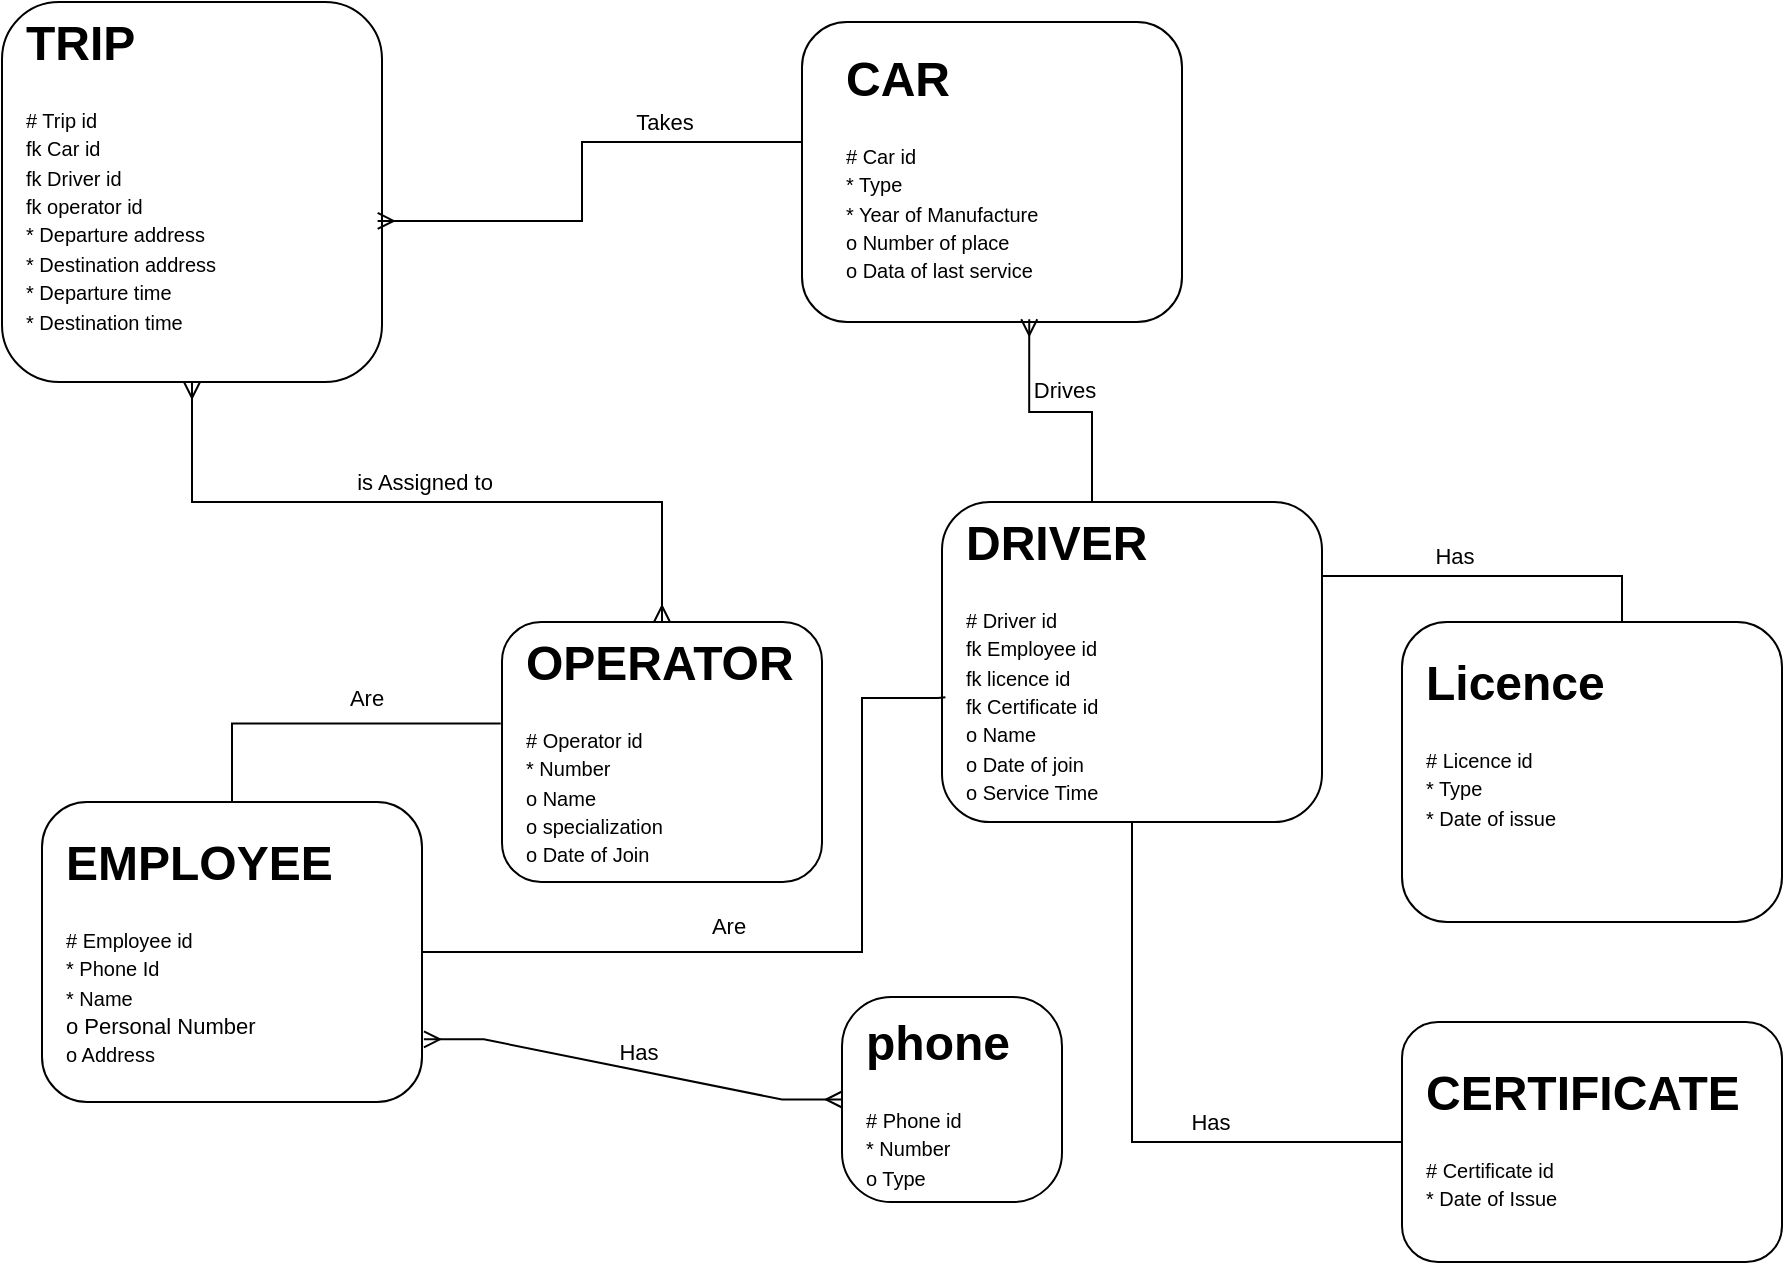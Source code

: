 <mxfile version="24.0.7" type="github">
  <diagram id="R2lEEEUBdFMjLlhIrx00" name="Page-1">
    <mxGraphModel dx="1444" dy="811" grid="1" gridSize="10" guides="1" tooltips="1" connect="1" arrows="1" fold="1" page="1" pageScale="1" pageWidth="850" pageHeight="1100" math="0" shadow="0" extFonts="Permanent Marker^https://fonts.googleapis.com/css?family=Permanent+Marker">
      <root>
        <mxCell id="0" />
        <mxCell id="1" parent="0" />
        <mxCell id="gmLKkYJIJeNkMna4f-KU-1" value="" style="rounded=1;whiteSpace=wrap;html=1;" vertex="1" parent="1">
          <mxGeometry x="60" y="430" width="190" height="150" as="geometry" />
        </mxCell>
        <mxCell id="gmLKkYJIJeNkMna4f-KU-2" value="&lt;h1 style=&quot;margin-top: 0px;&quot;&gt;EMPLOYEE&lt;/h1&gt;&lt;p&gt;&lt;span style=&quot;background-color: initial; font-size: 10px;&quot;&gt;# Employee id&lt;/span&gt;&lt;br&gt;&lt;span style=&quot;font-size: 10px; background-color: initial;&quot;&gt;* Phone Id&lt;/span&gt;&lt;br&gt;&lt;span style=&quot;font-size: 10px; background-color: initial;&quot;&gt;* Name&lt;/span&gt;&lt;br&gt;&lt;span style=&quot;font-size: 11px; background-color: initial;&quot;&gt;o Personal Number&lt;/span&gt;&lt;br&gt;&lt;span style=&quot;background-color: initial; font-size: 10px;&quot;&gt;o Address&lt;/span&gt;&lt;br&gt;&lt;/p&gt;&lt;p&gt;&lt;br&gt;&lt;/p&gt;&lt;p&gt;&lt;br&gt;&lt;/p&gt;&lt;p&gt;&lt;br&gt;&lt;/p&gt;" style="text;html=1;whiteSpace=wrap;overflow=hidden;rounded=0;" vertex="1" parent="1">
          <mxGeometry x="70" y="440" width="150" height="130" as="geometry" />
        </mxCell>
        <mxCell id="gmLKkYJIJeNkMna4f-KU-5" value="" style="rounded=1;whiteSpace=wrap;html=1;" vertex="1" parent="1">
          <mxGeometry x="40" y="30" width="190" height="190" as="geometry" />
        </mxCell>
        <mxCell id="gmLKkYJIJeNkMna4f-KU-6" value="&lt;h1 style=&quot;margin-top: 0px;&quot;&gt;TRIP&lt;/h1&gt;&lt;p&gt;&lt;span style=&quot;background-color: initial; font-size: 10px;&quot;&gt;# Trip id&lt;/span&gt;&lt;br&gt;&lt;span style=&quot;font-size: 10px; background-color: initial;&quot;&gt;fk Car id&lt;/span&gt;&lt;br&gt;&lt;span style=&quot;font-size: 10px; background-color: initial;&quot;&gt;fk Driver id&lt;/span&gt;&lt;br&gt;&lt;span style=&quot;font-size: 10px; background-color: initial;&quot;&gt;fk operator id&lt;/span&gt;&lt;br&gt;&lt;span style=&quot;font-size: 10px; background-color: initial;&quot;&gt;* Departure address&lt;/span&gt;&lt;br&gt;&lt;span style=&quot;font-size: 10px; background-color: initial;&quot;&gt;* Destination address&lt;/span&gt;&lt;br&gt;&lt;span style=&quot;font-size: 10px; background-color: initial;&quot;&gt;* Departure time&lt;/span&gt;&lt;br&gt;&lt;span style=&quot;font-size: 10px; background-color: initial;&quot;&gt;* Destination time&lt;/span&gt;&lt;br&gt;&lt;/p&gt;&lt;p&gt;&lt;br&gt;&lt;/p&gt;&lt;p&gt;&lt;br&gt;&lt;/p&gt;" style="text;html=1;whiteSpace=wrap;overflow=hidden;rounded=0;" vertex="1" parent="1">
          <mxGeometry x="50" y="30" width="170" height="170" as="geometry" />
        </mxCell>
        <mxCell id="gmLKkYJIJeNkMna4f-KU-7" value="" style="rounded=1;whiteSpace=wrap;html=1;" vertex="1" parent="1">
          <mxGeometry x="510" y="280" width="190" height="160" as="geometry" />
        </mxCell>
        <mxCell id="gmLKkYJIJeNkMna4f-KU-8" value="&lt;h1 style=&quot;margin-top: 0px;&quot;&gt;DRIVER&lt;/h1&gt;&lt;p&gt;&lt;span style=&quot;background-color: initial; font-size: 10px;&quot;&gt;# Driver id&lt;/span&gt;&lt;br&gt;&lt;span style=&quot;background-color: initial; font-size: 10px;&quot;&gt;fk Employee id&lt;/span&gt;&lt;br&gt;&lt;span style=&quot;background-color: initial; font-size: 10px;&quot;&gt;fk licence id&lt;/span&gt;&lt;br&gt;&lt;span style=&quot;background-color: initial; font-size: 10px;&quot;&gt;fk Certificate id&lt;/span&gt;&lt;br&gt;&lt;span style=&quot;background-color: initial; font-size: 10px;&quot;&gt;o Name&lt;/span&gt;&lt;br&gt;&lt;span style=&quot;background-color: initial; font-size: 10px;&quot;&gt;o Date of join&lt;/span&gt;&lt;br&gt;&lt;span style=&quot;background-color: initial; font-size: 10px;&quot;&gt;o Service Time&lt;/span&gt;&lt;br&gt;&lt;/p&gt;&lt;p&gt;&lt;br&gt;&lt;/p&gt;&lt;p&gt;&lt;br&gt;&lt;/p&gt;" style="text;html=1;whiteSpace=wrap;overflow=hidden;rounded=0;" vertex="1" parent="1">
          <mxGeometry x="520" y="280" width="130" height="160" as="geometry" />
        </mxCell>
        <mxCell id="gmLKkYJIJeNkMna4f-KU-9" value="" style="rounded=1;whiteSpace=wrap;html=1;" vertex="1" parent="1">
          <mxGeometry x="440" y="40" width="190" height="150" as="geometry" />
        </mxCell>
        <mxCell id="gmLKkYJIJeNkMna4f-KU-10" value="&lt;h1 style=&quot;margin-top: 0px;&quot;&gt;CAR&lt;/h1&gt;&lt;p&gt;&lt;span style=&quot;background-color: initial; font-size: 10px;&quot;&gt;# Car id&lt;/span&gt;&lt;br&gt;&lt;span style=&quot;font-size: 10px; background-color: initial;&quot;&gt;* Type&lt;/span&gt;&lt;br&gt;&lt;span style=&quot;font-size: 10px; background-color: initial;&quot;&gt;* Year of Manufacture&lt;/span&gt;&lt;br&gt;&lt;span style=&quot;font-size: 10px; background-color: initial;&quot;&gt;o Number of place&lt;/span&gt;&lt;br&gt;&lt;span style=&quot;font-size: 10px; background-color: initial;&quot;&gt;o Data of last service&lt;/span&gt;&lt;br&gt;&lt;/p&gt;&lt;p&gt;&lt;br&gt;&lt;/p&gt;&lt;p&gt;&lt;br&gt;&lt;/p&gt;" style="text;html=1;whiteSpace=wrap;overflow=hidden;rounded=0;" vertex="1" parent="1">
          <mxGeometry x="460" y="47.5" width="140" height="135" as="geometry" />
        </mxCell>
        <mxCell id="gmLKkYJIJeNkMna4f-KU-11" value="" style="rounded=1;whiteSpace=wrap;html=1;" vertex="1" parent="1">
          <mxGeometry x="740" y="540" width="190" height="120" as="geometry" />
        </mxCell>
        <mxCell id="gmLKkYJIJeNkMna4f-KU-12" value="&lt;h1 style=&quot;margin-top: 0px;&quot;&gt;CERTIFICATE&lt;/h1&gt;&lt;p&gt;&lt;span style=&quot;background-color: initial; font-size: 10px;&quot;&gt;# Certificate id&lt;/span&gt;&lt;br&gt;&lt;span style=&quot;font-size: 10px;&quot;&gt;* Date of Issue&lt;/span&gt;&lt;br&gt;&lt;/p&gt;&lt;p&gt;&lt;br&gt;&lt;/p&gt;&lt;p&gt;&lt;br&gt;&lt;/p&gt;" style="text;html=1;whiteSpace=wrap;overflow=hidden;rounded=0;" vertex="1" parent="1">
          <mxGeometry x="750" y="555" width="160" height="85" as="geometry" />
        </mxCell>
        <mxCell id="gmLKkYJIJeNkMna4f-KU-13" value="" style="rounded=1;whiteSpace=wrap;html=1;" vertex="1" parent="1">
          <mxGeometry x="740" y="340" width="190" height="150" as="geometry" />
        </mxCell>
        <mxCell id="gmLKkYJIJeNkMna4f-KU-14" value="&lt;h1 style=&quot;margin-top: 0px;&quot;&gt;Licence&lt;/h1&gt;&lt;p&gt;&lt;span style=&quot;background-color: initial; font-size: 10px;&quot;&gt;# Licence id&lt;/span&gt;&lt;br&gt;&lt;span style=&quot;font-size: 10px;&quot;&gt;* Type&lt;/span&gt;&lt;br&gt;&lt;span style=&quot;font-size: 10px;&quot;&gt;* Date of issue&lt;/span&gt;&lt;br&gt;&lt;br&gt;&lt;/p&gt;&lt;p&gt;&lt;br&gt;&lt;/p&gt;&lt;p&gt;&lt;br&gt;&lt;/p&gt;" style="text;html=1;whiteSpace=wrap;overflow=hidden;rounded=0;" vertex="1" parent="1">
          <mxGeometry x="750" y="350" width="130" height="120" as="geometry" />
        </mxCell>
        <mxCell id="gmLKkYJIJeNkMna4f-KU-15" value="" style="rounded=1;whiteSpace=wrap;html=1;arcSize=24;" vertex="1" parent="1">
          <mxGeometry x="460" y="527.5" width="110" height="102.5" as="geometry" />
        </mxCell>
        <mxCell id="gmLKkYJIJeNkMna4f-KU-16" value="&lt;h1 style=&quot;margin-top: 0px;&quot;&gt;phone&lt;/h1&gt;&lt;p&gt;&lt;span style=&quot;background-color: initial; font-size: 10px;&quot;&gt;# Phone id&lt;/span&gt;&lt;br&gt;&lt;span style=&quot;font-size: 10px; background-color: initial;&quot;&gt;* Number&lt;/span&gt;&lt;br&gt;&lt;span style=&quot;font-size: 10px; background-color: initial;&quot;&gt;o Type&lt;/span&gt;&lt;br&gt;&lt;/p&gt;&lt;p&gt;&lt;br&gt;&lt;/p&gt;&lt;p&gt;&lt;br&gt;&lt;/p&gt;" style="text;html=1;whiteSpace=wrap;overflow=hidden;rounded=0;" vertex="1" parent="1">
          <mxGeometry x="470" y="530" width="90" height="100" as="geometry" />
        </mxCell>
        <mxCell id="gmLKkYJIJeNkMna4f-KU-17" value="" style="rounded=1;whiteSpace=wrap;html=1;" vertex="1" parent="1">
          <mxGeometry x="290" y="340" width="160" height="130" as="geometry" />
        </mxCell>
        <mxCell id="gmLKkYJIJeNkMna4f-KU-18" value="&lt;h1 style=&quot;margin-top: 0px;&quot;&gt;OPERATOR&lt;/h1&gt;&lt;p&gt;&lt;span style=&quot;background-color: initial; font-size: 10px;&quot;&gt;# Operator id&lt;/span&gt;&lt;br&gt;&lt;span style=&quot;font-size: 10px; background-color: initial;&quot;&gt;* Number&lt;/span&gt;&lt;br&gt;&lt;span style=&quot;font-size: 10px; background-color: initial;&quot;&gt;o Name&lt;/span&gt;&lt;br&gt;&lt;span style=&quot;font-size: 10px; background-color: initial;&quot;&gt;o specialization&lt;/span&gt;&lt;br&gt;&lt;span style=&quot;font-size: 10px; background-color: initial;&quot;&gt;o Date of Join&lt;/span&gt;&lt;br&gt;&lt;/p&gt;&lt;p&gt;&lt;br&gt;&lt;/p&gt;&lt;p&gt;&lt;br&gt;&lt;/p&gt;" style="text;html=1;whiteSpace=wrap;overflow=hidden;rounded=0;" vertex="1" parent="1">
          <mxGeometry x="300" y="340" width="140" height="130" as="geometry" />
        </mxCell>
        <mxCell id="gmLKkYJIJeNkMna4f-KU-19" value="" style="edgeStyle=entityRelationEdgeStyle;fontSize=12;html=1;endArrow=ERmany;startArrow=ERmany;rounded=0;entryX=0;entryY=0.5;entryDx=0;entryDy=0;exitX=1.005;exitY=0.791;exitDx=0;exitDy=0;exitPerimeter=0;" edge="1" parent="1" source="gmLKkYJIJeNkMna4f-KU-1" target="gmLKkYJIJeNkMna4f-KU-15">
          <mxGeometry width="100" height="100" relative="1" as="geometry">
            <mxPoint x="230" y="610" as="sourcePoint" />
            <mxPoint x="600" y="960" as="targetPoint" />
          </mxGeometry>
        </mxCell>
        <mxCell id="gmLKkYJIJeNkMna4f-KU-27" value="Has" style="edgeLabel;html=1;align=center;verticalAlign=middle;resizable=0;points=[];" vertex="1" connectable="0" parent="gmLKkYJIJeNkMna4f-KU-19">
          <mxGeometry x="-0.101" y="-4" relative="1" as="geometry">
            <mxPoint x="13" y="-11" as="offset" />
          </mxGeometry>
        </mxCell>
        <mxCell id="gmLKkYJIJeNkMna4f-KU-21" value="" style="fontSize=12;html=1;endArrow=ERmany;rounded=0;entryX=0.598;entryY=0.991;entryDx=0;entryDy=0;entryPerimeter=0;exitX=0.5;exitY=0;exitDx=0;exitDy=0;edgeStyle=orthogonalEdgeStyle;" edge="1" parent="1" source="gmLKkYJIJeNkMna4f-KU-8" target="gmLKkYJIJeNkMna4f-KU-9">
          <mxGeometry width="100" height="100" relative="1" as="geometry">
            <mxPoint x="500" y="310" as="sourcePoint" />
            <mxPoint x="550" y="200" as="targetPoint" />
          </mxGeometry>
        </mxCell>
        <mxCell id="gmLKkYJIJeNkMna4f-KU-28" value="Drives" style="edgeLabel;html=1;align=center;verticalAlign=middle;resizable=0;points=[];" vertex="1" connectable="0" parent="gmLKkYJIJeNkMna4f-KU-21">
          <mxGeometry x="-0.063" y="-1" relative="1" as="geometry">
            <mxPoint x="-2" y="-10" as="offset" />
          </mxGeometry>
        </mxCell>
        <mxCell id="gmLKkYJIJeNkMna4f-KU-22" value="" style="edgeStyle=orthogonalEdgeStyle;fontSize=12;html=1;endArrow=ERmany;rounded=0;entryX=1.046;entryY=0.644;entryDx=0;entryDy=0;entryPerimeter=0;" edge="1" parent="1" target="gmLKkYJIJeNkMna4f-KU-6">
          <mxGeometry width="100" height="100" relative="1" as="geometry">
            <mxPoint x="440" y="130" as="sourcePoint" />
            <mxPoint x="600" y="210" as="targetPoint" />
            <Array as="points">
              <mxPoint x="440" y="100" />
              <mxPoint x="330" y="100" />
              <mxPoint x="330" y="140" />
            </Array>
          </mxGeometry>
        </mxCell>
        <mxCell id="gmLKkYJIJeNkMna4f-KU-31" value="Takes" style="edgeLabel;html=1;align=center;verticalAlign=middle;resizable=0;points=[];" vertex="1" connectable="0" parent="gmLKkYJIJeNkMna4f-KU-22">
          <mxGeometry x="-0.292" relative="1" as="geometry">
            <mxPoint y="-10" as="offset" />
          </mxGeometry>
        </mxCell>
        <mxCell id="gmLKkYJIJeNkMna4f-KU-23" value="" style="endArrow=none;html=1;rounded=0;entryX=0.5;entryY=0;entryDx=0;entryDy=0;exitX=1;exitY=0.25;exitDx=0;exitDy=0;edgeStyle=orthogonalEdgeStyle;" edge="1" parent="1" source="gmLKkYJIJeNkMna4f-KU-7" target="gmLKkYJIJeNkMna4f-KU-13">
          <mxGeometry relative="1" as="geometry">
            <mxPoint x="480" y="590" as="sourcePoint" />
            <mxPoint x="640" y="590" as="targetPoint" />
            <Array as="points">
              <mxPoint x="850" y="317" />
              <mxPoint x="850" y="340" />
            </Array>
          </mxGeometry>
        </mxCell>
        <mxCell id="gmLKkYJIJeNkMna4f-KU-32" value="Has" style="edgeLabel;html=1;align=center;verticalAlign=middle;resizable=0;points=[];" vertex="1" connectable="0" parent="gmLKkYJIJeNkMna4f-KU-23">
          <mxGeometry x="-0.276" y="2" relative="1" as="geometry">
            <mxPoint y="-8" as="offset" />
          </mxGeometry>
        </mxCell>
        <mxCell id="gmLKkYJIJeNkMna4f-KU-25" value="" style="endArrow=none;html=1;rounded=0;entryX=0;entryY=0.5;entryDx=0;entryDy=0;exitX=0.5;exitY=1;exitDx=0;exitDy=0;edgeStyle=elbowEdgeStyle;" edge="1" parent="1" source="gmLKkYJIJeNkMna4f-KU-7" target="gmLKkYJIJeNkMna4f-KU-11">
          <mxGeometry relative="1" as="geometry">
            <mxPoint x="480" y="540" as="sourcePoint" />
            <mxPoint x="640" y="540" as="targetPoint" />
            <Array as="points">
              <mxPoint x="605" y="520" />
            </Array>
          </mxGeometry>
        </mxCell>
        <mxCell id="gmLKkYJIJeNkMna4f-KU-33" value="Has" style="edgeLabel;html=1;align=center;verticalAlign=middle;resizable=0;points=[];" vertex="1" connectable="0" parent="gmLKkYJIJeNkMna4f-KU-25">
          <mxGeometry x="0.314" y="3" relative="1" as="geometry">
            <mxPoint x="5" y="-7" as="offset" />
          </mxGeometry>
        </mxCell>
        <mxCell id="gmLKkYJIJeNkMna4f-KU-29" value="" style="edgeStyle=orthogonalEdgeStyle;fontSize=12;html=1;endArrow=ERmany;startArrow=ERmany;rounded=0;entryX=0.5;entryY=1;entryDx=0;entryDy=0;exitX=0.5;exitY=0;exitDx=0;exitDy=0;" edge="1" parent="1" source="gmLKkYJIJeNkMna4f-KU-17" target="gmLKkYJIJeNkMna4f-KU-5">
          <mxGeometry width="100" height="100" relative="1" as="geometry">
            <mxPoint x="510" y="250" as="sourcePoint" />
            <mxPoint x="610" y="150" as="targetPoint" />
          </mxGeometry>
        </mxCell>
        <mxCell id="gmLKkYJIJeNkMna4f-KU-30" value="is Assigned to" style="edgeLabel;html=1;align=center;verticalAlign=middle;resizable=0;points=[];" vertex="1" connectable="0" parent="gmLKkYJIJeNkMna4f-KU-29">
          <mxGeometry x="0.012" y="-1" relative="1" as="geometry">
            <mxPoint y="-9" as="offset" />
          </mxGeometry>
        </mxCell>
        <mxCell id="gmLKkYJIJeNkMna4f-KU-45" value="" style="endArrow=none;html=1;rounded=0;exitX=0.5;exitY=0;exitDx=0;exitDy=0;entryX=-0.004;entryY=0.39;entryDx=0;entryDy=0;entryPerimeter=0;edgeStyle=orthogonalEdgeStyle;" edge="1" parent="1" source="gmLKkYJIJeNkMna4f-KU-1" target="gmLKkYJIJeNkMna4f-KU-17">
          <mxGeometry relative="1" as="geometry">
            <mxPoint x="110" y="340" as="sourcePoint" />
            <mxPoint x="270" y="340" as="targetPoint" />
          </mxGeometry>
        </mxCell>
        <mxCell id="gmLKkYJIJeNkMna4f-KU-47" value="Are" style="edgeLabel;html=1;align=center;verticalAlign=middle;resizable=0;points=[];" vertex="1" connectable="0" parent="gmLKkYJIJeNkMna4f-KU-45">
          <mxGeometry x="0.545" y="-1" relative="1" as="geometry">
            <mxPoint x="-28" y="-14" as="offset" />
          </mxGeometry>
        </mxCell>
        <mxCell id="gmLKkYJIJeNkMna4f-KU-49" value="" style="endArrow=none;html=1;rounded=0;entryX=0.009;entryY=0.61;entryDx=0;entryDy=0;entryPerimeter=0;exitX=1;exitY=0.5;exitDx=0;exitDy=0;edgeStyle=orthogonalEdgeStyle;" edge="1" parent="1" source="gmLKkYJIJeNkMna4f-KU-1" target="gmLKkYJIJeNkMna4f-KU-7">
          <mxGeometry relative="1" as="geometry">
            <mxPoint x="310" y="470" as="sourcePoint" />
            <mxPoint x="470" y="470" as="targetPoint" />
            <Array as="points">
              <mxPoint x="470" y="505" />
              <mxPoint x="470" y="378" />
              <mxPoint x="508" y="378" />
            </Array>
          </mxGeometry>
        </mxCell>
        <mxCell id="gmLKkYJIJeNkMna4f-KU-51" value="Are" style="edgeLabel;html=1;align=center;verticalAlign=middle;resizable=0;points=[];" vertex="1" connectable="0" parent="gmLKkYJIJeNkMna4f-KU-49">
          <mxGeometry x="-0.22" y="-2" relative="1" as="geometry">
            <mxPoint x="1" y="-15" as="offset" />
          </mxGeometry>
        </mxCell>
      </root>
    </mxGraphModel>
  </diagram>
</mxfile>
